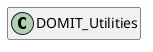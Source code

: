 @startuml
set namespaceSeparator \\
hide members
hide << alias >> circle

class DOMIT_Utilities
@enduml

